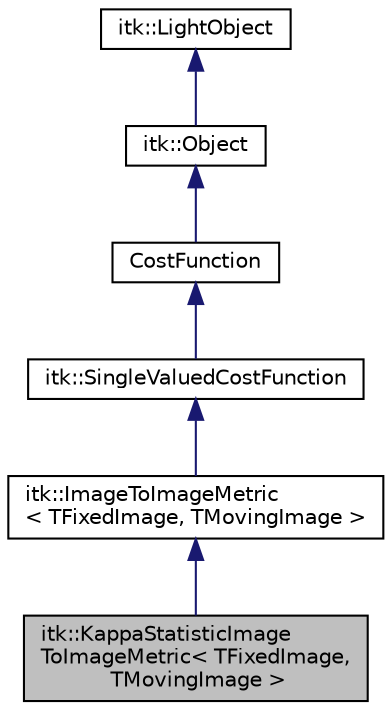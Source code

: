 digraph "itk::KappaStatisticImageToImageMetric&lt; TFixedImage, TMovingImage &gt;"
{
 // LATEX_PDF_SIZE
  edge [fontname="Helvetica",fontsize="10",labelfontname="Helvetica",labelfontsize="10"];
  node [fontname="Helvetica",fontsize="10",shape=record];
  Node1 [label="itk::KappaStatisticImage\lToImageMetric\< TFixedImage,\l TMovingImage \>",height=0.2,width=0.4,color="black", fillcolor="grey75", style="filled", fontcolor="black",tooltip="Computes similarity between two binary objects to be registered."];
  Node2 -> Node1 [dir="back",color="midnightblue",fontsize="10",style="solid",fontname="Helvetica"];
  Node2 [label="itk::ImageToImageMetric\l\< TFixedImage, TMovingImage \>",height=0.2,width=0.4,color="black", fillcolor="white", style="filled",URL="$classitk_1_1ImageToImageMetric.html",tooltip="Computes similarity between regions of two images."];
  Node3 -> Node2 [dir="back",color="midnightblue",fontsize="10",style="solid",fontname="Helvetica"];
  Node3 [label="itk::SingleValuedCostFunction",height=0.2,width=0.4,color="black", fillcolor="white", style="filled",URL="$classitk_1_1SingleValuedCostFunction.html",tooltip="This class is a base for the CostFunctions returning a single value."];
  Node4 -> Node3 [dir="back",color="midnightblue",fontsize="10",style="solid",fontname="Helvetica"];
  Node4 [label="CostFunction",height=0.2,width=0.4,color="black", fillcolor="white", style="filled",URL="$classitk_1_1CostFunctionTemplate.html",tooltip=" "];
  Node5 -> Node4 [dir="back",color="midnightblue",fontsize="10",style="solid",fontname="Helvetica"];
  Node5 [label="itk::Object",height=0.2,width=0.4,color="black", fillcolor="white", style="filled",URL="$classitk_1_1Object.html",tooltip="Base class for most ITK classes."];
  Node6 -> Node5 [dir="back",color="midnightblue",fontsize="10",style="solid",fontname="Helvetica"];
  Node6 [label="itk::LightObject",height=0.2,width=0.4,color="black", fillcolor="white", style="filled",URL="$classitk_1_1LightObject.html",tooltip="Light weight base class for most itk classes."];
}
